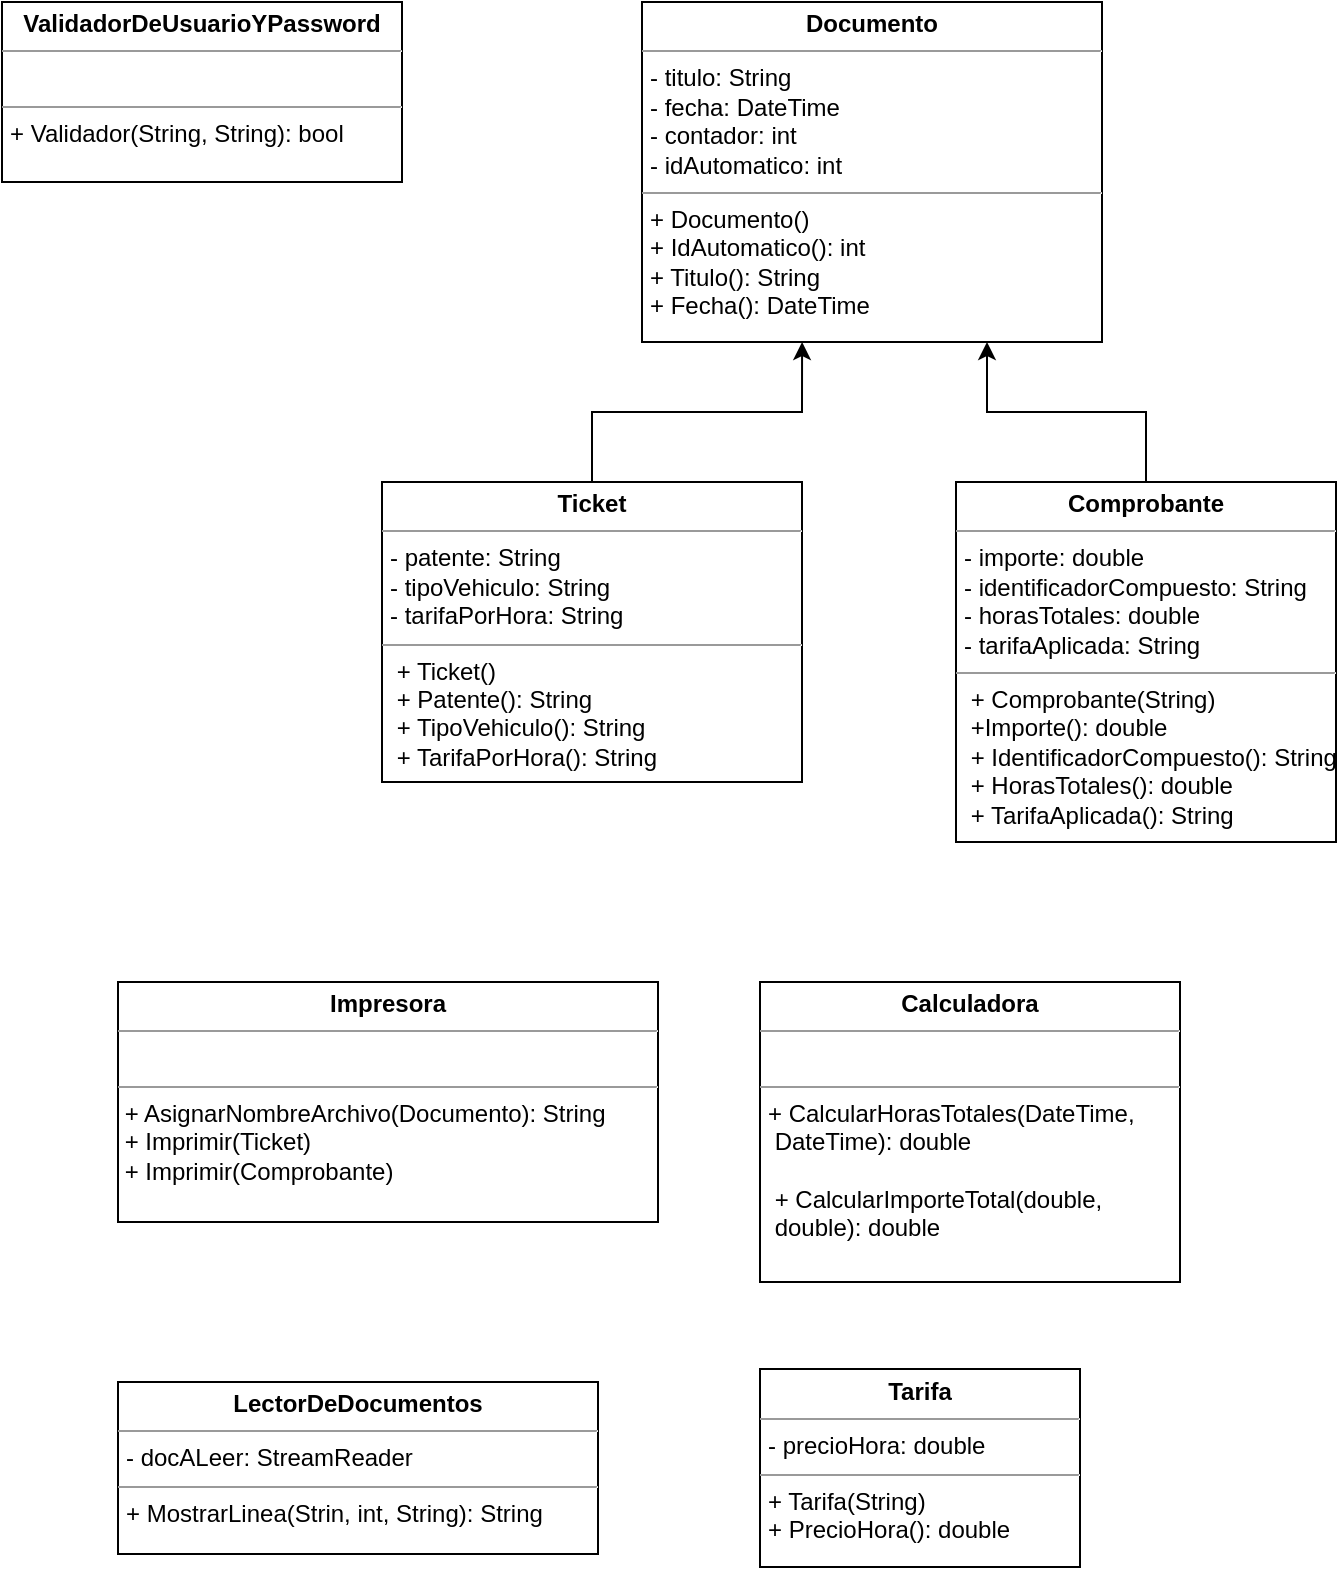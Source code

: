 <mxfile version="20.0.2" type="device"><diagram id="C5RBs43oDa-KdzZeNtuy" name="Page-1"><mxGraphModel dx="1038" dy="547" grid="1" gridSize="10" guides="1" tooltips="1" connect="1" arrows="1" fold="1" page="1" pageScale="1" pageWidth="827" pageHeight="1169" math="0" shadow="0"><root><mxCell id="WIyWlLk6GJQsqaUBKTNV-0"/><mxCell id="WIyWlLk6GJQsqaUBKTNV-1" parent="WIyWlLk6GJQsqaUBKTNV-0"/><mxCell id="Zll3jF7zTJc3NRJopXUM-66" value="&lt;p style=&quot;margin:0px;margin-top:4px;text-align:center;&quot;&gt;&lt;b&gt;Tarifa&lt;/b&gt;&lt;/p&gt;&lt;hr size=&quot;1&quot;&gt;&lt;p style=&quot;margin:0px;margin-left:4px;&quot;&gt;- precioHora: double&lt;/p&gt;&lt;hr size=&quot;1&quot;&gt;&lt;p style=&quot;margin:0px;margin-left:4px;&quot;&gt;+ Tarifa(String)&lt;/p&gt;&lt;p style=&quot;margin:0px;margin-left:4px;&quot;&gt;+ PrecioHora(): double&lt;/p&gt;" style="verticalAlign=top;align=left;overflow=fill;fontSize=12;fontFamily=Helvetica;html=1;" parent="WIyWlLk6GJQsqaUBKTNV-1" vertex="1"><mxGeometry x="469" y="803.5" width="160" height="99" as="geometry"/></mxCell><mxCell id="Zll3jF7zTJc3NRJopXUM-67" value="&lt;p style=&quot;margin:0px;margin-top:4px;text-align:center;&quot;&gt;&lt;b&gt;Calculadora&lt;/b&gt;&lt;/p&gt;&lt;hr size=&quot;1&quot;&gt;&lt;p style=&quot;margin:0px;margin-left:4px;&quot;&gt;&lt;br&gt;&lt;/p&gt;&lt;hr size=&quot;1&quot;&gt;&lt;p style=&quot;margin:0px;margin-left:4px;&quot;&gt;&lt;span style=&quot;&quot;&gt;+ CalcularHorasTotales(DateTime,&lt;/span&gt;&lt;br style=&quot;padding: 0px; margin: 0px;&quot;&gt;&lt;span style=&quot;&quot;&gt;&amp;nbsp;DateTime): double&lt;/span&gt;&lt;br style=&quot;padding: 0px; margin: 0px;&quot;&gt;&lt;br style=&quot;padding: 0px; margin: 0px;&quot;&gt;&lt;span style=&quot;&quot;&gt;&amp;nbsp;+ CalcularImporteTotal(double,&lt;/span&gt;&lt;br style=&quot;padding: 0px; margin: 0px;&quot;&gt;&lt;span style=&quot;&quot;&gt;&amp;nbsp;double): double&lt;/span&gt;&lt;br&gt;&lt;/p&gt;" style="verticalAlign=top;align=left;overflow=fill;fontSize=12;fontFamily=Helvetica;html=1;" parent="WIyWlLk6GJQsqaUBKTNV-1" vertex="1"><mxGeometry x="469" y="610" width="210" height="150" as="geometry"/></mxCell><mxCell id="Zll3jF7zTJc3NRJopXUM-68" value="&lt;p style=&quot;margin:0px;margin-top:4px;text-align:center;&quot;&gt;&lt;b&gt;ValidadorDeUsuarioYPassword&lt;/b&gt;&lt;/p&gt;&lt;hr size=&quot;1&quot;&gt;&lt;p style=&quot;margin:0px;margin-left:4px;&quot;&gt;&lt;br&gt;&lt;/p&gt;&lt;hr size=&quot;1&quot;&gt;&lt;p style=&quot;margin:0px;margin-left:4px;&quot;&gt;+ Validador(String, String): bool&lt;/p&gt;" style="verticalAlign=top;align=left;overflow=fill;fontSize=12;fontFamily=Helvetica;html=1;" parent="WIyWlLk6GJQsqaUBKTNV-1" vertex="1"><mxGeometry x="90" y="120" width="200" height="90" as="geometry"/></mxCell><mxCell id="Zll3jF7zTJc3NRJopXUM-69" value="&lt;p style=&quot;margin:0px;margin-top:4px;text-align:center;&quot;&gt;&lt;b&gt;Impresora&lt;/b&gt;&lt;/p&gt;&lt;hr size=&quot;1&quot;&gt;&lt;p style=&quot;margin:0px;margin-left:4px;&quot;&gt;&lt;br&gt;&lt;/p&gt;&lt;hr size=&quot;1&quot;&gt;&lt;p style=&quot;margin:0px;margin-left:4px;&quot;&gt;&lt;/p&gt;&amp;nbsp;+ AsignarNombreArchivo(Documento): String&lt;br&gt;&amp;nbsp;+ Imprimir(Ticket)&amp;nbsp;&lt;br&gt;&amp;nbsp;+ Imprimir(Comprobante)" style="verticalAlign=top;align=left;overflow=fill;fontSize=12;fontFamily=Helvetica;html=1;" parent="WIyWlLk6GJQsqaUBKTNV-1" vertex="1"><mxGeometry x="148" y="610" width="270" height="120" as="geometry"/></mxCell><mxCell id="Zll3jF7zTJc3NRJopXUM-70" value="&lt;p style=&quot;margin:0px;margin-top:4px;text-align:center;&quot;&gt;&lt;b&gt;LectorDeDocumentos&lt;/b&gt;&lt;/p&gt;&lt;hr size=&quot;1&quot;&gt;&lt;p style=&quot;margin:0px;margin-left:4px;&quot;&gt;- docALeer: StreamReader&lt;br&gt;&lt;/p&gt;&lt;hr size=&quot;1&quot;&gt;&lt;p style=&quot;margin:0px;margin-left:4px;&quot;&gt;+ MostrarLinea(Strin, int, String): String&lt;br&gt;&lt;/p&gt;" style="verticalAlign=top;align=left;overflow=fill;fontSize=12;fontFamily=Helvetica;html=1;" parent="WIyWlLk6GJQsqaUBKTNV-1" vertex="1"><mxGeometry x="148" y="810" width="240" height="86" as="geometry"/></mxCell><mxCell id="Zll3jF7zTJc3NRJopXUM-74" style="edgeStyle=orthogonalEdgeStyle;rounded=0;orthogonalLoop=1;jettySize=auto;html=1;exitX=0.5;exitY=0;exitDx=0;exitDy=0;entryX=0.348;entryY=1;entryDx=0;entryDy=0;entryPerimeter=0;" parent="WIyWlLk6GJQsqaUBKTNV-1" source="Zll3jF7zTJc3NRJopXUM-71" target="Zll3jF7zTJc3NRJopXUM-73" edge="1"><mxGeometry relative="1" as="geometry"/></mxCell><mxCell id="Zll3jF7zTJc3NRJopXUM-71" value="&lt;p style=&quot;margin:0px;margin-top:4px;text-align:center;&quot;&gt;&lt;b&gt;Ticket&lt;/b&gt;&lt;/p&gt;&lt;hr size=&quot;1&quot;&gt;&lt;p style=&quot;margin:0px;margin-left:4px;&quot;&gt;- patente: String&lt;br&gt;&lt;/p&gt;&lt;p style=&quot;margin:0px;margin-left:4px;&quot;&gt;- tipoVehiculo: String&lt;/p&gt;&lt;p style=&quot;margin:0px;margin-left:4px;&quot;&gt;- tarifaPorHora: String&lt;/p&gt;&lt;hr size=&quot;1&quot;&gt;&lt;p style=&quot;margin:0px;margin-left:4px;&quot;&gt;&amp;nbsp;+ Ticket()&lt;br&gt;&lt;/p&gt;&lt;p style=&quot;margin:0px;margin-left:4px;&quot;&gt;&amp;nbsp;+ Patente(): String&lt;br&gt;&lt;/p&gt;&lt;p style=&quot;margin:0px;margin-left:4px;&quot;&gt;&amp;nbsp;+ TipoVehiculo(): String&lt;br&gt;&lt;/p&gt;&lt;p style=&quot;margin:0px;margin-left:4px;&quot;&gt;&amp;nbsp;+ TarifaPorHora(): String&lt;br&gt;&lt;/p&gt;&lt;p style=&quot;margin:0px;margin-left:4px;&quot;&gt;&lt;br&gt;&lt;/p&gt;&lt;p style=&quot;margin:0px;margin-left:4px;&quot;&gt;&lt;br&gt;&lt;/p&gt;&lt;p style=&quot;margin:0px;margin-left:4px;&quot;&gt;&lt;br&gt;&lt;/p&gt;" style="verticalAlign=top;align=left;overflow=fill;fontSize=12;fontFamily=Helvetica;html=1;" parent="WIyWlLk6GJQsqaUBKTNV-1" vertex="1"><mxGeometry x="280" y="360" width="210" height="150" as="geometry"/></mxCell><mxCell id="Zll3jF7zTJc3NRJopXUM-75" style="edgeStyle=orthogonalEdgeStyle;rounded=0;orthogonalLoop=1;jettySize=auto;html=1;exitX=0.5;exitY=0;exitDx=0;exitDy=0;entryX=0.75;entryY=1;entryDx=0;entryDy=0;" parent="WIyWlLk6GJQsqaUBKTNV-1" source="Zll3jF7zTJc3NRJopXUM-72" target="Zll3jF7zTJc3NRJopXUM-73" edge="1"><mxGeometry relative="1" as="geometry"/></mxCell><mxCell id="Zll3jF7zTJc3NRJopXUM-72" value="&lt;p style=&quot;margin:0px;margin-top:4px;text-align:center;&quot;&gt;&lt;b&gt;Comprobante&lt;/b&gt;&lt;/p&gt;&lt;hr size=&quot;1&quot;&gt;&lt;p style=&quot;margin:0px;margin-left:4px;&quot;&gt;- importe: double&lt;/p&gt;&lt;p style=&quot;margin:0px;margin-left:4px;&quot;&gt;- identificadorCompuesto: String&lt;/p&gt;&lt;p style=&quot;margin:0px;margin-left:4px;&quot;&gt;- horasTotales: double&lt;/p&gt;&lt;p style=&quot;margin:0px;margin-left:4px;&quot;&gt;- tarifaAplicada: String&lt;/p&gt;&lt;hr size=&quot;1&quot;&gt;&lt;p style=&quot;margin:0px;margin-left:4px;&quot;&gt;&amp;nbsp;+ Comprobante(String)&lt;br&gt;&lt;/p&gt;&lt;p style=&quot;margin:0px;margin-left:4px;&quot;&gt;&amp;nbsp;+Importe(): double&lt;br&gt;&lt;/p&gt;&lt;p style=&quot;margin:0px;margin-left:4px;&quot;&gt;&amp;nbsp;+ IdentificadorCompuesto(): String&lt;br&gt;&lt;/p&gt;&lt;p style=&quot;margin:0px;margin-left:4px;&quot;&gt;&amp;nbsp;+&amp;nbsp;HorasTotales(): double&lt;br&gt;&lt;/p&gt;&lt;p style=&quot;margin:0px;margin-left:4px;&quot;&gt;&amp;nbsp;+ TarifaAplicada(): String&lt;br&gt;&lt;/p&gt;" style="verticalAlign=top;align=left;overflow=fill;fontSize=12;fontFamily=Helvetica;html=1;" parent="WIyWlLk6GJQsqaUBKTNV-1" vertex="1"><mxGeometry x="567" y="360" width="190" height="180" as="geometry"/></mxCell><mxCell id="Zll3jF7zTJc3NRJopXUM-73" value="&lt;p style=&quot;margin:0px;margin-top:4px;text-align:center;&quot;&gt;&lt;b&gt;Documento&lt;/b&gt;&lt;/p&gt;&lt;hr size=&quot;1&quot;&gt;&lt;p style=&quot;margin:0px;margin-left:4px;&quot;&gt;- titulo: String&lt;br&gt;&lt;/p&gt;&lt;p style=&quot;margin:0px;margin-left:4px;&quot;&gt;- fecha: DateTime&lt;br&gt;&lt;/p&gt;&lt;p style=&quot;margin:0px;margin-left:4px;&quot;&gt;- contador: int&lt;br&gt;&lt;/p&gt;&lt;p style=&quot;margin:0px;margin-left:4px;&quot;&gt;- idAutomatico: int&lt;/p&gt;&lt;hr size=&quot;1&quot;&gt;&lt;p style=&quot;margin:0px;margin-left:4px;&quot;&gt;+ Documento()&lt;br&gt;&lt;/p&gt;&lt;p style=&quot;margin:0px;margin-left:4px;&quot;&gt;+ IdAutomatico(): int&lt;br&gt;&lt;/p&gt;&lt;p style=&quot;margin:0px;margin-left:4px;&quot;&gt;+ Titulo(): String&lt;br&gt;&lt;/p&gt;&lt;p style=&quot;margin:0px;margin-left:4px;&quot;&gt;+ Fecha(): DateTime&lt;br&gt;&lt;/p&gt;&lt;p style=&quot;margin:0px;margin-left:4px;&quot;&gt;&lt;br&gt;&lt;/p&gt;" style="verticalAlign=top;align=left;overflow=fill;fontSize=12;fontFamily=Helvetica;html=1;" parent="WIyWlLk6GJQsqaUBKTNV-1" vertex="1"><mxGeometry x="410" y="120" width="230" height="170" as="geometry"/></mxCell></root></mxGraphModel></diagram></mxfile>
